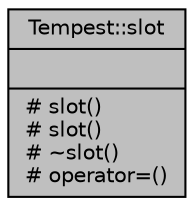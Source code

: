 digraph "Tempest::slot"
{
  edge [fontname="Helvetica",fontsize="10",labelfontname="Helvetica",labelfontsize="10"];
  node [fontname="Helvetica",fontsize="10",shape=record];
  Node49 [label="{Tempest::slot\n||# slot()\l# slot()\l# ~slot()\l# operator=()\l}",height=0.2,width=0.4,color="black", fillcolor="grey75", style="filled", fontcolor="black"];
}
